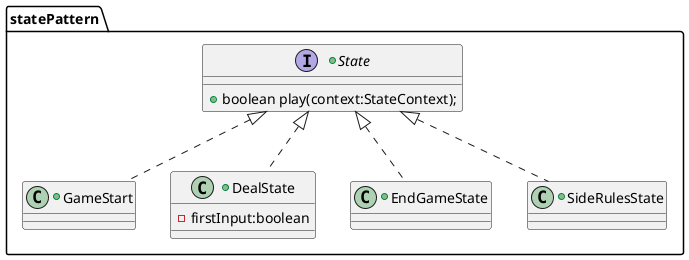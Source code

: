 @startuml

package statePattern
{
    +interface State
    {
        +boolean play(context:StateContext);
    }

    +class GameStart implements State
    {
    }

    +class DealState implements State
    {
        -firstInput:boolean
    }

    +class EndGameState implements State
    {
    }

    +class SideRulesState implements State
    {
    }
}
@enduml
